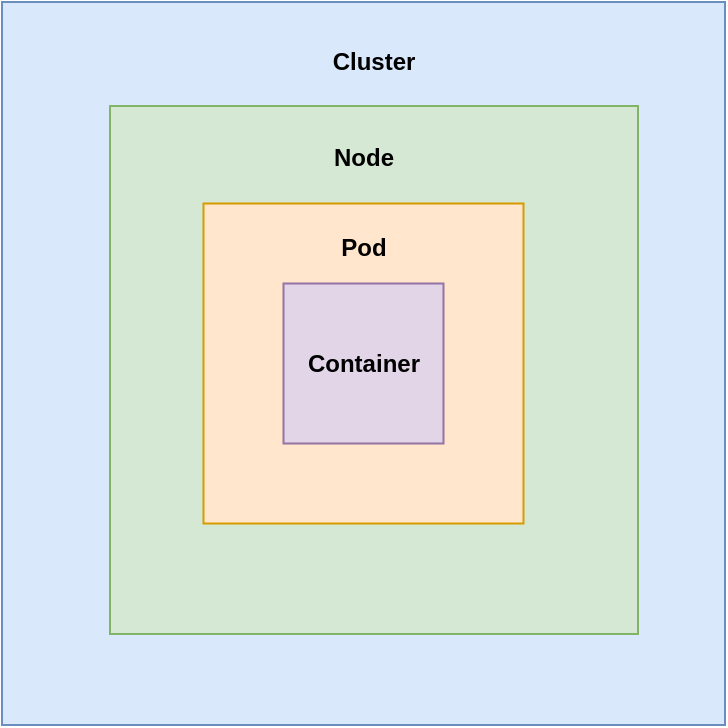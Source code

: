 <mxfile version="24.6.4" type="device">
  <diagram name="Page-1" id="pVIwqJxNaDT06WaRX6Od">
    <mxGraphModel dx="1434" dy="772" grid="0" gridSize="10" guides="1" tooltips="1" connect="1" arrows="1" fold="1" page="1" pageScale="1" pageWidth="850" pageHeight="1100" math="0" shadow="0">
      <root>
        <mxCell id="0" />
        <mxCell id="1" parent="0" />
        <mxCell id="PihgRz1zMc_-q0FAdHp5-4" value="" style="whiteSpace=wrap;html=1;aspect=fixed;movable=1;resizable=1;rotatable=1;deletable=1;editable=1;locked=0;connectable=1;fillColor=#dae8fc;strokeColor=#6c8ebf;" vertex="1" parent="1">
          <mxGeometry x="220" y="314" width="361.5" height="361.5" as="geometry" />
        </mxCell>
        <mxCell id="PihgRz1zMc_-q0FAdHp5-3" value="" style="whiteSpace=wrap;html=1;aspect=fixed;fillColor=#d5e8d4;strokeColor=#82b366;" vertex="1" parent="1">
          <mxGeometry x="274" y="366" width="264" height="264" as="geometry" />
        </mxCell>
        <mxCell id="PihgRz1zMc_-q0FAdHp5-2" value="" style="whiteSpace=wrap;html=1;aspect=fixed;fillColor=#ffe6cc;strokeColor=#d79b00;" vertex="1" parent="1">
          <mxGeometry x="320.75" y="414.75" width="160" height="160" as="geometry" />
        </mxCell>
        <mxCell id="PihgRz1zMc_-q0FAdHp5-1" value="" style="whiteSpace=wrap;html=1;aspect=fixed;fillColor=#e1d5e7;strokeColor=#9673a6;" vertex="1" parent="1">
          <mxGeometry x="360.75" y="454.75" width="80" height="80" as="geometry" />
        </mxCell>
        <mxCell id="PihgRz1zMc_-q0FAdHp5-6" value="&lt;b&gt;Container&lt;/b&gt;" style="text;html=1;align=center;verticalAlign=middle;whiteSpace=wrap;rounded=0;" vertex="1" parent="1">
          <mxGeometry x="370.75" y="479.75" width="60" height="30" as="geometry" />
        </mxCell>
        <mxCell id="PihgRz1zMc_-q0FAdHp5-7" value="&lt;b&gt;Pod&lt;/b&gt;" style="text;html=1;align=center;verticalAlign=middle;whiteSpace=wrap;rounded=0;" vertex="1" parent="1">
          <mxGeometry x="370.75" y="422" width="60" height="30" as="geometry" />
        </mxCell>
        <mxCell id="PihgRz1zMc_-q0FAdHp5-8" value="&lt;b&gt;Node&lt;/b&gt;" style="text;html=1;align=center;verticalAlign=middle;whiteSpace=wrap;rounded=0;" vertex="1" parent="1">
          <mxGeometry x="370.75" y="377" width="60" height="30" as="geometry" />
        </mxCell>
        <mxCell id="PihgRz1zMc_-q0FAdHp5-9" value="&lt;b&gt;Cluster&lt;/b&gt;" style="text;html=1;align=center;verticalAlign=middle;whiteSpace=wrap;rounded=0;" vertex="1" parent="1">
          <mxGeometry x="376" y="329" width="60" height="30" as="geometry" />
        </mxCell>
      </root>
    </mxGraphModel>
  </diagram>
</mxfile>
